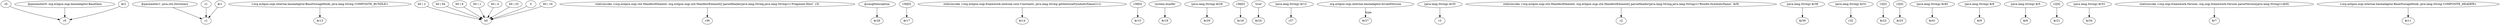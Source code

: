 digraph g {
0[label="r0"]
1[label="r0"]
0->1[label=""]
2[label="@parameter1: java.util.Dictionary"]
3[label="r1"]
2->3[label=""]
4[label="<org.eclipse.osgi.internal.baseadaptor.BaseStorageHook: java.lang.String COMPOSITE_BUNDLE>"]
5[label="$r13"]
4->5[label=""]
6[label="@parameter0: org.eclipse.osgi.baseadaptor.BaseData"]
6->1[label=""]
7[label="b0 | 2"]
8[label="b0"]
7->8[label=""]
9[label="b0 | 64"]
9->8[label=""]
10[label="staticinvoke <org.eclipse.osgi.util.ManifestElement: org.eclipse.osgi.util.ManifestElement[] parseHeader(java.lang.String,java.lang.String)>('Fragment-Host', r3)"]
11[label="r36"]
10->11[label=""]
12[label="@caughtexception"]
13[label="$r26"]
12->13[label=""]
14[label="b0 | 8"]
14->8[label=""]
15[label="r36[0]"]
16[label="$r17"]
15->16[label=""]
17[label="staticinvoke <org.eclipse.osgi.framework.internal.core.Constants: java.lang.String getInternalSymbolicName()>()"]
18[label="$r14"]
17->18[label=""]
19[label="r36[0]"]
20[label="$r15"]
19->20[label=""]
21[label="'system.bundle'"]
22[label="$r19"]
21->22[label=""]
23[label="(java.lang.String) $r28"]
24[label="$r29"]
23->24[label=""]
25[label="r36[0]"]
26[label="$r18"]
25->26[label=""]
27[label="'true'"]
28[label="$r24"]
27->28[label=""]
29[label="(java.lang.String) $r12"]
30[label="r37"]
29->30[label=""]
31[label="$r2"]
31->1[label=""]
32[label="org.eclipse.osgi.internal.baseadaptor.InvalidVersion"]
33[label="$r27"]
32->33[label="type"]
34[label="(java.lang.String) $r35"]
35[label="r3"]
34->35[label=""]
36[label="b0 | 1"]
36->8[label=""]
37[label="staticinvoke <org.eclipse.osgi.util.ManifestElement: org.eclipse.osgi.util.ManifestElement[] parseHeader(java.lang.String,java.lang.String)>('Bundle-SymbolicName', $r9)"]
38[label="r2"]
37->38[label=""]
39[label="(java.lang.String) $r38"]
40[label="$r39"]
39->40[label=""]
41[label="(java.lang.String) $r31"]
42[label="r32"]
41->42[label=""]
43[label="r1"]
43->3[label=""]
44[label="b0 | 4"]
44->8[label=""]
45[label="r2[0]"]
46[label="$r23"]
45->46[label=""]
47[label="r2[0]"]
48[label="$r25"]
47->48[label=""]
49[label="(java.lang.String) $r40"]
50[label="$r41"]
49->50[label=""]
51[label="(java.lang.String) $r8"]
52[label="$r9"]
51->52[label=""]
53[label="b0 | 32"]
53->8[label=""]
54[label="(java.lang.String) $r5"]
55[label="$r6"]
54->55[label=""]
56[label="r2[0]"]
57[label="$r21"]
56->57[label=""]
58[label="0"]
58->8[label=""]
59[label="b0 | 16"]
59->8[label=""]
60[label="(java.lang.String) $r33"]
61[label="$r34"]
60->61[label=""]
62[label="$r1"]
62->3[label=""]
63[label="staticinvoke <org.osgi.framework.Version: org.osgi.framework.Version parseVersion(java.lang.String)>($r6)"]
64[label="$r7"]
63->64[label=""]
65[label="<org.eclipse.osgi.internal.baseadaptor.BaseStorageHook: java.lang.String COMPOSITE_HEADER>"]
66[label="$r11"]
65->66[label=""]
}
